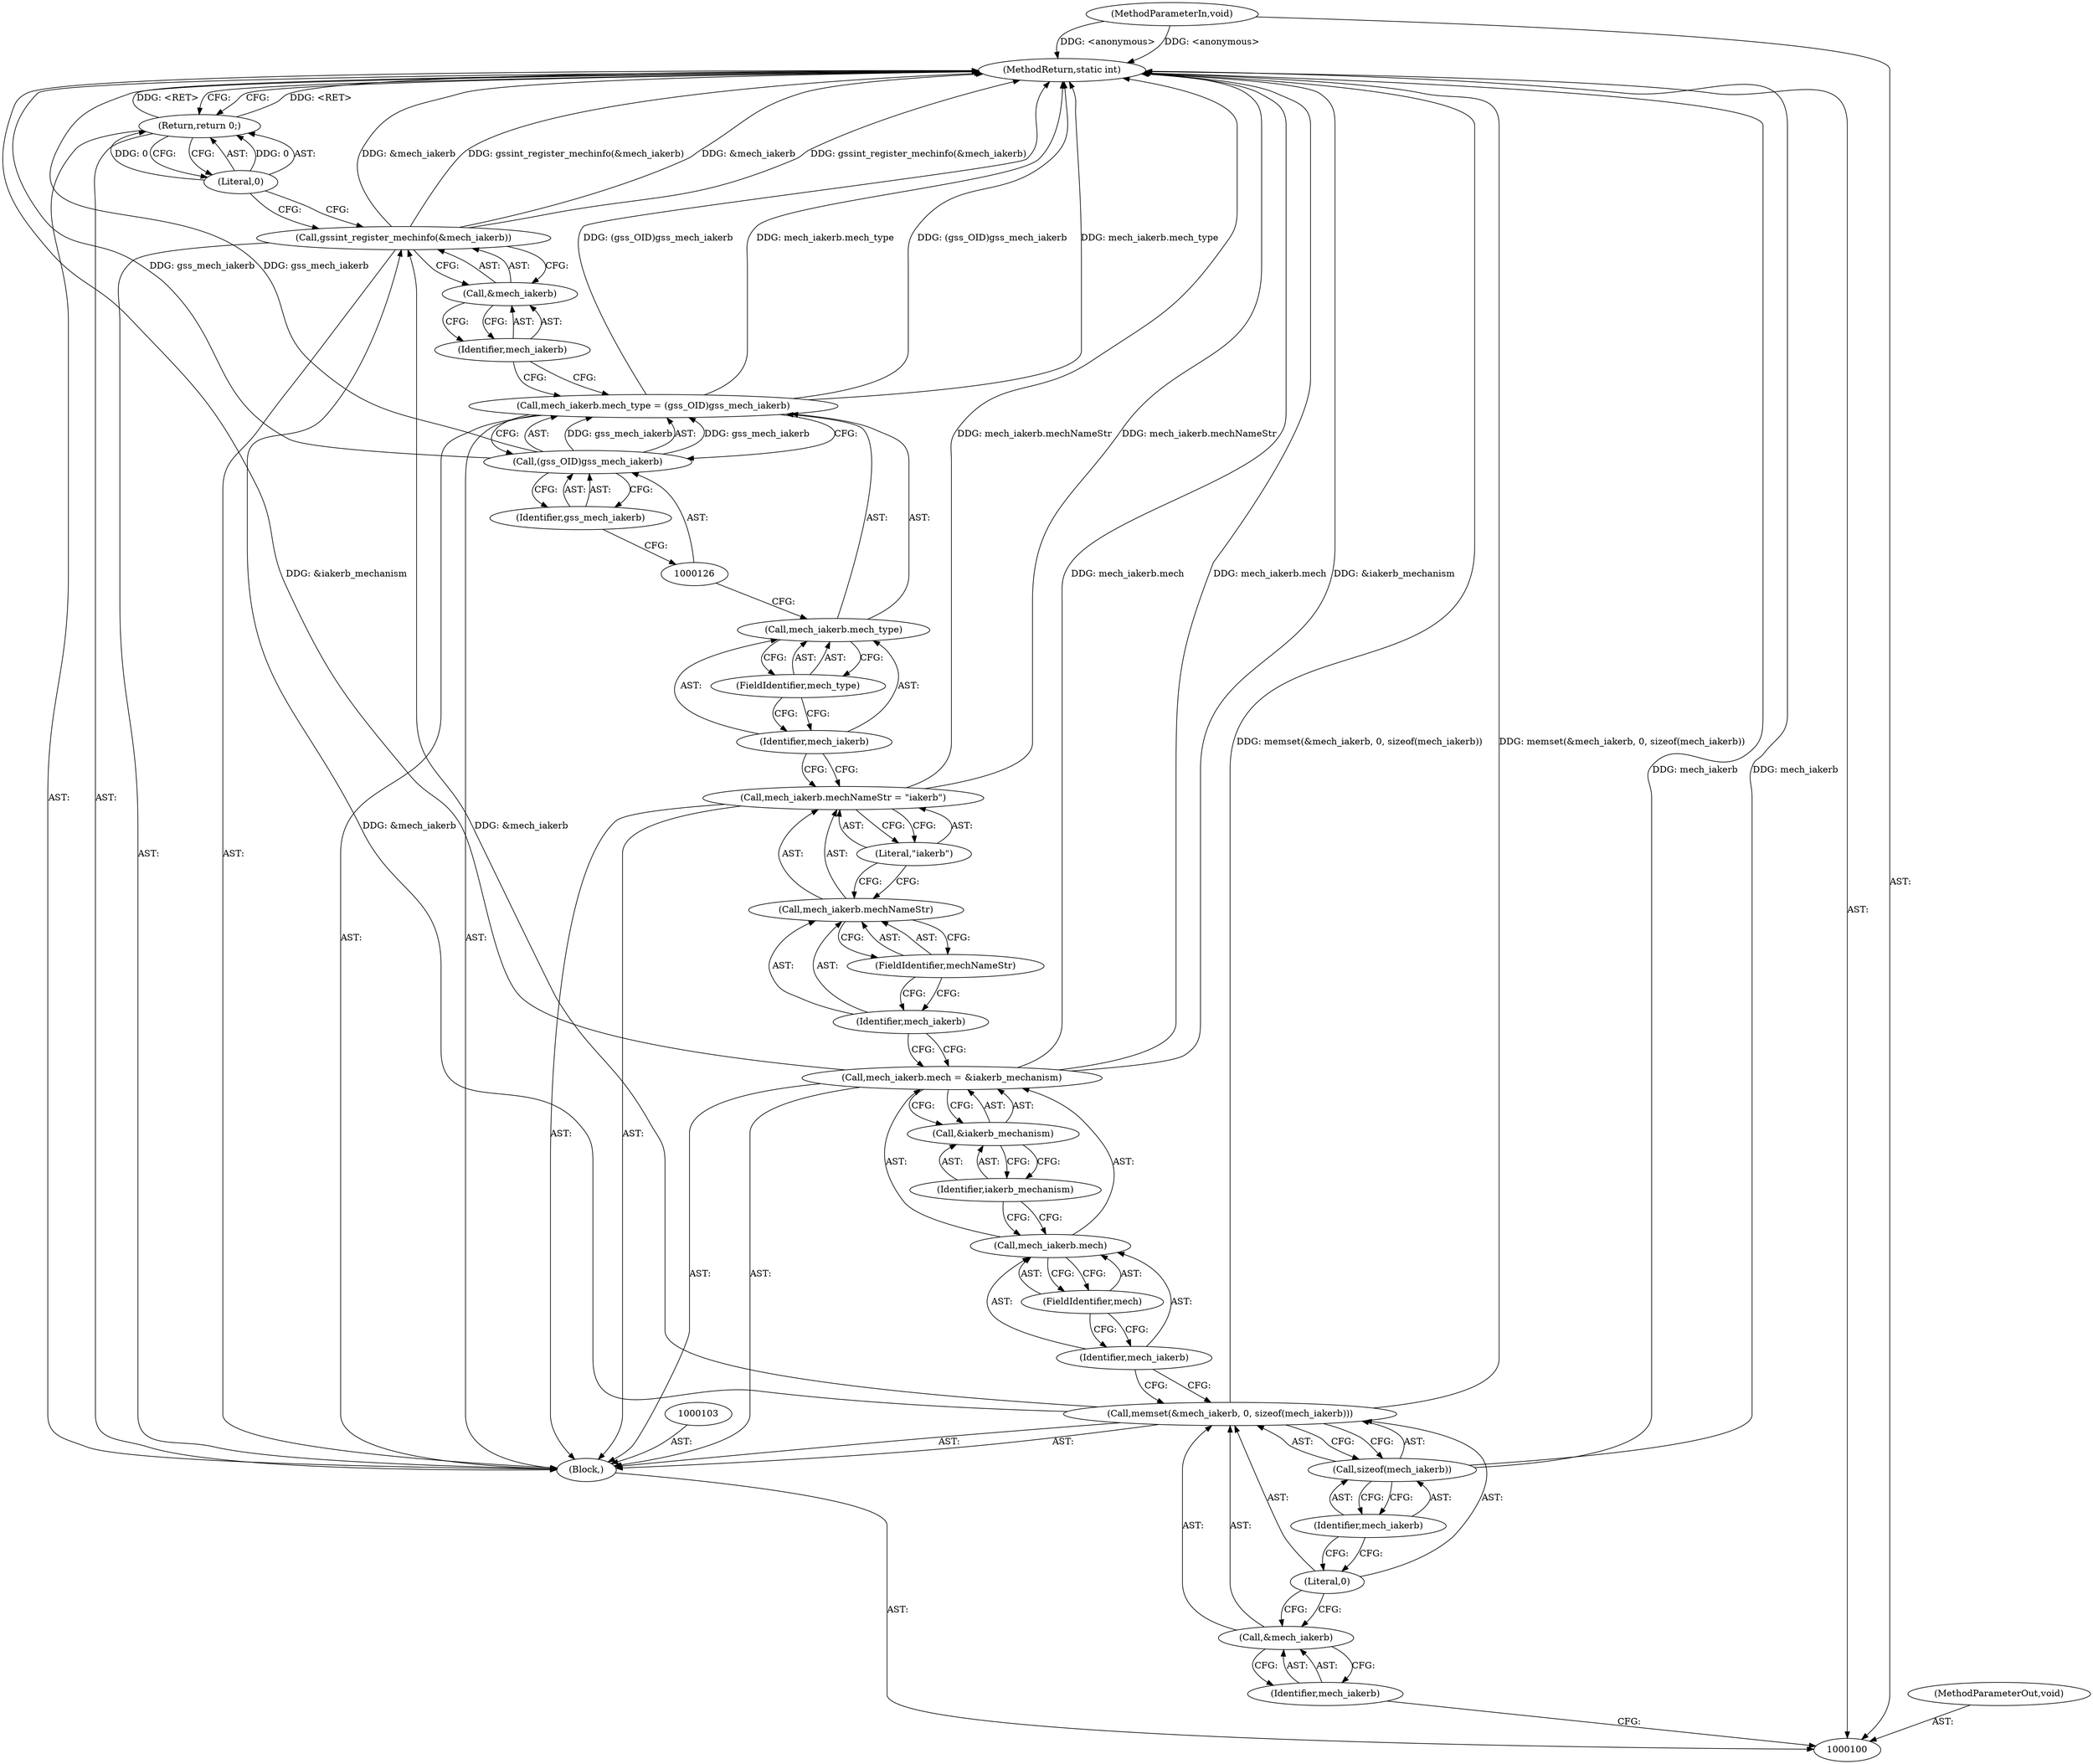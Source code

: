 digraph "0_krb5_e04f0283516e80d2f93366e0d479d13c9b5c8c2a" {
"1000133" [label="(MethodReturn,static int)"];
"1000101" [label="(MethodParameterIn,void)"];
"1000174" [label="(MethodParameterOut,void)"];
"1000129" [label="(Call,&mech_iakerb)"];
"1000130" [label="(Identifier,mech_iakerb)"];
"1000128" [label="(Call,gssint_register_mechinfo(&mech_iakerb))"];
"1000132" [label="(Literal,0)"];
"1000131" [label="(Return,return 0;)"];
"1000102" [label="(Block,)"];
"1000105" [label="(Call,&mech_iakerb)"];
"1000106" [label="(Identifier,mech_iakerb)"];
"1000107" [label="(Literal,0)"];
"1000108" [label="(Call,sizeof(mech_iakerb))"];
"1000109" [label="(Identifier,mech_iakerb)"];
"1000104" [label="(Call,memset(&mech_iakerb, 0, sizeof(mech_iakerb)))"];
"1000113" [label="(FieldIdentifier,mech)"];
"1000114" [label="(Call,&iakerb_mechanism)"];
"1000115" [label="(Identifier,iakerb_mechanism)"];
"1000110" [label="(Call,mech_iakerb.mech = &iakerb_mechanism)"];
"1000111" [label="(Call,mech_iakerb.mech)"];
"1000112" [label="(Identifier,mech_iakerb)"];
"1000119" [label="(FieldIdentifier,mechNameStr)"];
"1000120" [label="(Literal,\"iakerb\")"];
"1000116" [label="(Call,mech_iakerb.mechNameStr = \"iakerb\")"];
"1000117" [label="(Call,mech_iakerb.mechNameStr)"];
"1000118" [label="(Identifier,mech_iakerb)"];
"1000124" [label="(FieldIdentifier,mech_type)"];
"1000125" [label="(Call,(gss_OID)gss_mech_iakerb)"];
"1000127" [label="(Identifier,gss_mech_iakerb)"];
"1000121" [label="(Call,mech_iakerb.mech_type = (gss_OID)gss_mech_iakerb)"];
"1000122" [label="(Call,mech_iakerb.mech_type)"];
"1000123" [label="(Identifier,mech_iakerb)"];
"1000133" -> "1000100"  [label="AST: "];
"1000133" -> "1000131"  [label="CFG: "];
"1000116" -> "1000133"  [label="DDG: mech_iakerb.mechNameStr"];
"1000121" -> "1000133"  [label="DDG: (gss_OID)gss_mech_iakerb"];
"1000121" -> "1000133"  [label="DDG: mech_iakerb.mech_type"];
"1000104" -> "1000133"  [label="DDG: memset(&mech_iakerb, 0, sizeof(mech_iakerb))"];
"1000110" -> "1000133"  [label="DDG: &iakerb_mechanism"];
"1000110" -> "1000133"  [label="DDG: mech_iakerb.mech"];
"1000128" -> "1000133"  [label="DDG: &mech_iakerb"];
"1000128" -> "1000133"  [label="DDG: gssint_register_mechinfo(&mech_iakerb)"];
"1000125" -> "1000133"  [label="DDG: gss_mech_iakerb"];
"1000108" -> "1000133"  [label="DDG: mech_iakerb"];
"1000101" -> "1000133"  [label="DDG: <anonymous>"];
"1000131" -> "1000133"  [label="DDG: <RET>"];
"1000101" -> "1000100"  [label="AST: "];
"1000101" -> "1000133"  [label="DDG: <anonymous>"];
"1000174" -> "1000100"  [label="AST: "];
"1000129" -> "1000128"  [label="AST: "];
"1000129" -> "1000130"  [label="CFG: "];
"1000130" -> "1000129"  [label="AST: "];
"1000128" -> "1000129"  [label="CFG: "];
"1000130" -> "1000129"  [label="AST: "];
"1000130" -> "1000121"  [label="CFG: "];
"1000129" -> "1000130"  [label="CFG: "];
"1000128" -> "1000102"  [label="AST: "];
"1000128" -> "1000129"  [label="CFG: "];
"1000129" -> "1000128"  [label="AST: "];
"1000132" -> "1000128"  [label="CFG: "];
"1000128" -> "1000133"  [label="DDG: &mech_iakerb"];
"1000128" -> "1000133"  [label="DDG: gssint_register_mechinfo(&mech_iakerb)"];
"1000104" -> "1000128"  [label="DDG: &mech_iakerb"];
"1000132" -> "1000131"  [label="AST: "];
"1000132" -> "1000128"  [label="CFG: "];
"1000131" -> "1000132"  [label="CFG: "];
"1000132" -> "1000131"  [label="DDG: 0"];
"1000131" -> "1000102"  [label="AST: "];
"1000131" -> "1000132"  [label="CFG: "];
"1000132" -> "1000131"  [label="AST: "];
"1000133" -> "1000131"  [label="CFG: "];
"1000131" -> "1000133"  [label="DDG: <RET>"];
"1000132" -> "1000131"  [label="DDG: 0"];
"1000102" -> "1000100"  [label="AST: "];
"1000103" -> "1000102"  [label="AST: "];
"1000104" -> "1000102"  [label="AST: "];
"1000110" -> "1000102"  [label="AST: "];
"1000116" -> "1000102"  [label="AST: "];
"1000121" -> "1000102"  [label="AST: "];
"1000128" -> "1000102"  [label="AST: "];
"1000131" -> "1000102"  [label="AST: "];
"1000105" -> "1000104"  [label="AST: "];
"1000105" -> "1000106"  [label="CFG: "];
"1000106" -> "1000105"  [label="AST: "];
"1000107" -> "1000105"  [label="CFG: "];
"1000106" -> "1000105"  [label="AST: "];
"1000106" -> "1000100"  [label="CFG: "];
"1000105" -> "1000106"  [label="CFG: "];
"1000107" -> "1000104"  [label="AST: "];
"1000107" -> "1000105"  [label="CFG: "];
"1000109" -> "1000107"  [label="CFG: "];
"1000108" -> "1000104"  [label="AST: "];
"1000108" -> "1000109"  [label="CFG: "];
"1000109" -> "1000108"  [label="AST: "];
"1000104" -> "1000108"  [label="CFG: "];
"1000108" -> "1000133"  [label="DDG: mech_iakerb"];
"1000109" -> "1000108"  [label="AST: "];
"1000109" -> "1000107"  [label="CFG: "];
"1000108" -> "1000109"  [label="CFG: "];
"1000104" -> "1000102"  [label="AST: "];
"1000104" -> "1000108"  [label="CFG: "];
"1000105" -> "1000104"  [label="AST: "];
"1000107" -> "1000104"  [label="AST: "];
"1000108" -> "1000104"  [label="AST: "];
"1000112" -> "1000104"  [label="CFG: "];
"1000104" -> "1000133"  [label="DDG: memset(&mech_iakerb, 0, sizeof(mech_iakerb))"];
"1000104" -> "1000128"  [label="DDG: &mech_iakerb"];
"1000113" -> "1000111"  [label="AST: "];
"1000113" -> "1000112"  [label="CFG: "];
"1000111" -> "1000113"  [label="CFG: "];
"1000114" -> "1000110"  [label="AST: "];
"1000114" -> "1000115"  [label="CFG: "];
"1000115" -> "1000114"  [label="AST: "];
"1000110" -> "1000114"  [label="CFG: "];
"1000115" -> "1000114"  [label="AST: "];
"1000115" -> "1000111"  [label="CFG: "];
"1000114" -> "1000115"  [label="CFG: "];
"1000110" -> "1000102"  [label="AST: "];
"1000110" -> "1000114"  [label="CFG: "];
"1000111" -> "1000110"  [label="AST: "];
"1000114" -> "1000110"  [label="AST: "];
"1000118" -> "1000110"  [label="CFG: "];
"1000110" -> "1000133"  [label="DDG: &iakerb_mechanism"];
"1000110" -> "1000133"  [label="DDG: mech_iakerb.mech"];
"1000111" -> "1000110"  [label="AST: "];
"1000111" -> "1000113"  [label="CFG: "];
"1000112" -> "1000111"  [label="AST: "];
"1000113" -> "1000111"  [label="AST: "];
"1000115" -> "1000111"  [label="CFG: "];
"1000112" -> "1000111"  [label="AST: "];
"1000112" -> "1000104"  [label="CFG: "];
"1000113" -> "1000112"  [label="CFG: "];
"1000119" -> "1000117"  [label="AST: "];
"1000119" -> "1000118"  [label="CFG: "];
"1000117" -> "1000119"  [label="CFG: "];
"1000120" -> "1000116"  [label="AST: "];
"1000120" -> "1000117"  [label="CFG: "];
"1000116" -> "1000120"  [label="CFG: "];
"1000116" -> "1000102"  [label="AST: "];
"1000116" -> "1000120"  [label="CFG: "];
"1000117" -> "1000116"  [label="AST: "];
"1000120" -> "1000116"  [label="AST: "];
"1000123" -> "1000116"  [label="CFG: "];
"1000116" -> "1000133"  [label="DDG: mech_iakerb.mechNameStr"];
"1000117" -> "1000116"  [label="AST: "];
"1000117" -> "1000119"  [label="CFG: "];
"1000118" -> "1000117"  [label="AST: "];
"1000119" -> "1000117"  [label="AST: "];
"1000120" -> "1000117"  [label="CFG: "];
"1000118" -> "1000117"  [label="AST: "];
"1000118" -> "1000110"  [label="CFG: "];
"1000119" -> "1000118"  [label="CFG: "];
"1000124" -> "1000122"  [label="AST: "];
"1000124" -> "1000123"  [label="CFG: "];
"1000122" -> "1000124"  [label="CFG: "];
"1000125" -> "1000121"  [label="AST: "];
"1000125" -> "1000127"  [label="CFG: "];
"1000126" -> "1000125"  [label="AST: "];
"1000127" -> "1000125"  [label="AST: "];
"1000121" -> "1000125"  [label="CFG: "];
"1000125" -> "1000133"  [label="DDG: gss_mech_iakerb"];
"1000125" -> "1000121"  [label="DDG: gss_mech_iakerb"];
"1000127" -> "1000125"  [label="AST: "];
"1000127" -> "1000126"  [label="CFG: "];
"1000125" -> "1000127"  [label="CFG: "];
"1000121" -> "1000102"  [label="AST: "];
"1000121" -> "1000125"  [label="CFG: "];
"1000122" -> "1000121"  [label="AST: "];
"1000125" -> "1000121"  [label="AST: "];
"1000130" -> "1000121"  [label="CFG: "];
"1000121" -> "1000133"  [label="DDG: (gss_OID)gss_mech_iakerb"];
"1000121" -> "1000133"  [label="DDG: mech_iakerb.mech_type"];
"1000125" -> "1000121"  [label="DDG: gss_mech_iakerb"];
"1000122" -> "1000121"  [label="AST: "];
"1000122" -> "1000124"  [label="CFG: "];
"1000123" -> "1000122"  [label="AST: "];
"1000124" -> "1000122"  [label="AST: "];
"1000126" -> "1000122"  [label="CFG: "];
"1000123" -> "1000122"  [label="AST: "];
"1000123" -> "1000116"  [label="CFG: "];
"1000124" -> "1000123"  [label="CFG: "];
}
